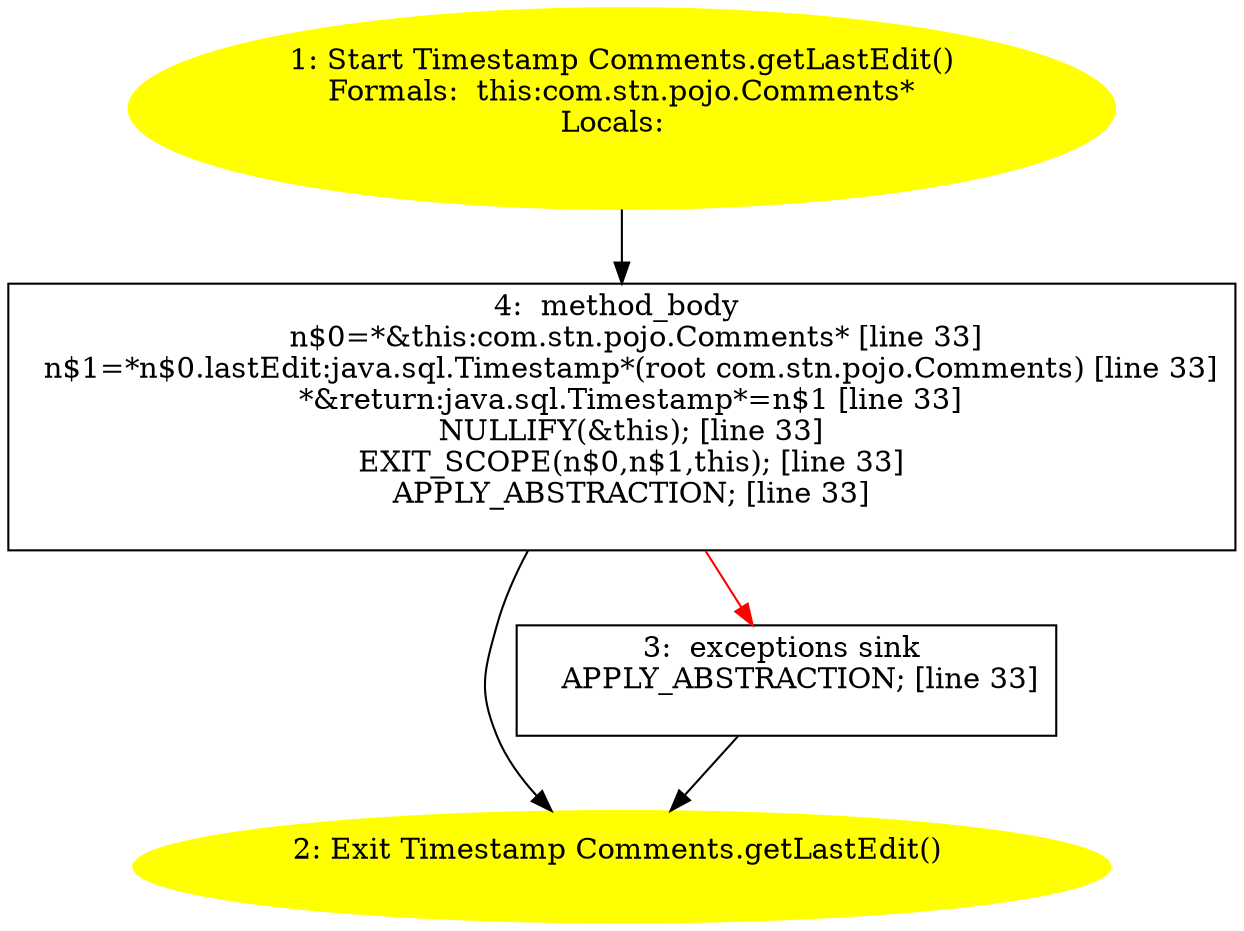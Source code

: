 /* @generated */
digraph cfg {
"com.stn.pojo.Comments.getLastEdit():java.sql.Timestamp.4860c34cadd2b0d2f607dc7384115bb4_1" [label="1: Start Timestamp Comments.getLastEdit()\nFormals:  this:com.stn.pojo.Comments*\nLocals:  \n  " color=yellow style=filled]
	

	 "com.stn.pojo.Comments.getLastEdit():java.sql.Timestamp.4860c34cadd2b0d2f607dc7384115bb4_1" -> "com.stn.pojo.Comments.getLastEdit():java.sql.Timestamp.4860c34cadd2b0d2f607dc7384115bb4_4" ;
"com.stn.pojo.Comments.getLastEdit():java.sql.Timestamp.4860c34cadd2b0d2f607dc7384115bb4_2" [label="2: Exit Timestamp Comments.getLastEdit() \n  " color=yellow style=filled]
	

"com.stn.pojo.Comments.getLastEdit():java.sql.Timestamp.4860c34cadd2b0d2f607dc7384115bb4_3" [label="3:  exceptions sink \n   APPLY_ABSTRACTION; [line 33]\n " shape="box"]
	

	 "com.stn.pojo.Comments.getLastEdit():java.sql.Timestamp.4860c34cadd2b0d2f607dc7384115bb4_3" -> "com.stn.pojo.Comments.getLastEdit():java.sql.Timestamp.4860c34cadd2b0d2f607dc7384115bb4_2" ;
"com.stn.pojo.Comments.getLastEdit():java.sql.Timestamp.4860c34cadd2b0d2f607dc7384115bb4_4" [label="4:  method_body \n   n$0=*&this:com.stn.pojo.Comments* [line 33]\n  n$1=*n$0.lastEdit:java.sql.Timestamp*(root com.stn.pojo.Comments) [line 33]\n  *&return:java.sql.Timestamp*=n$1 [line 33]\n  NULLIFY(&this); [line 33]\n  EXIT_SCOPE(n$0,n$1,this); [line 33]\n  APPLY_ABSTRACTION; [line 33]\n " shape="box"]
	

	 "com.stn.pojo.Comments.getLastEdit():java.sql.Timestamp.4860c34cadd2b0d2f607dc7384115bb4_4" -> "com.stn.pojo.Comments.getLastEdit():java.sql.Timestamp.4860c34cadd2b0d2f607dc7384115bb4_2" ;
	 "com.stn.pojo.Comments.getLastEdit():java.sql.Timestamp.4860c34cadd2b0d2f607dc7384115bb4_4" -> "com.stn.pojo.Comments.getLastEdit():java.sql.Timestamp.4860c34cadd2b0d2f607dc7384115bb4_3" [color="red" ];
}
